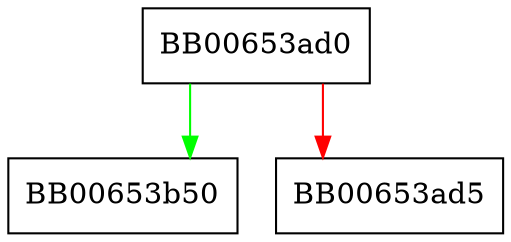 digraph TS_VERIFY_CTX_cleanup {
  node [shape="box"];
  graph [splines=ortho];
  BB00653ad0 -> BB00653b50 [color="green"];
  BB00653ad0 -> BB00653ad5 [color="red"];
}
